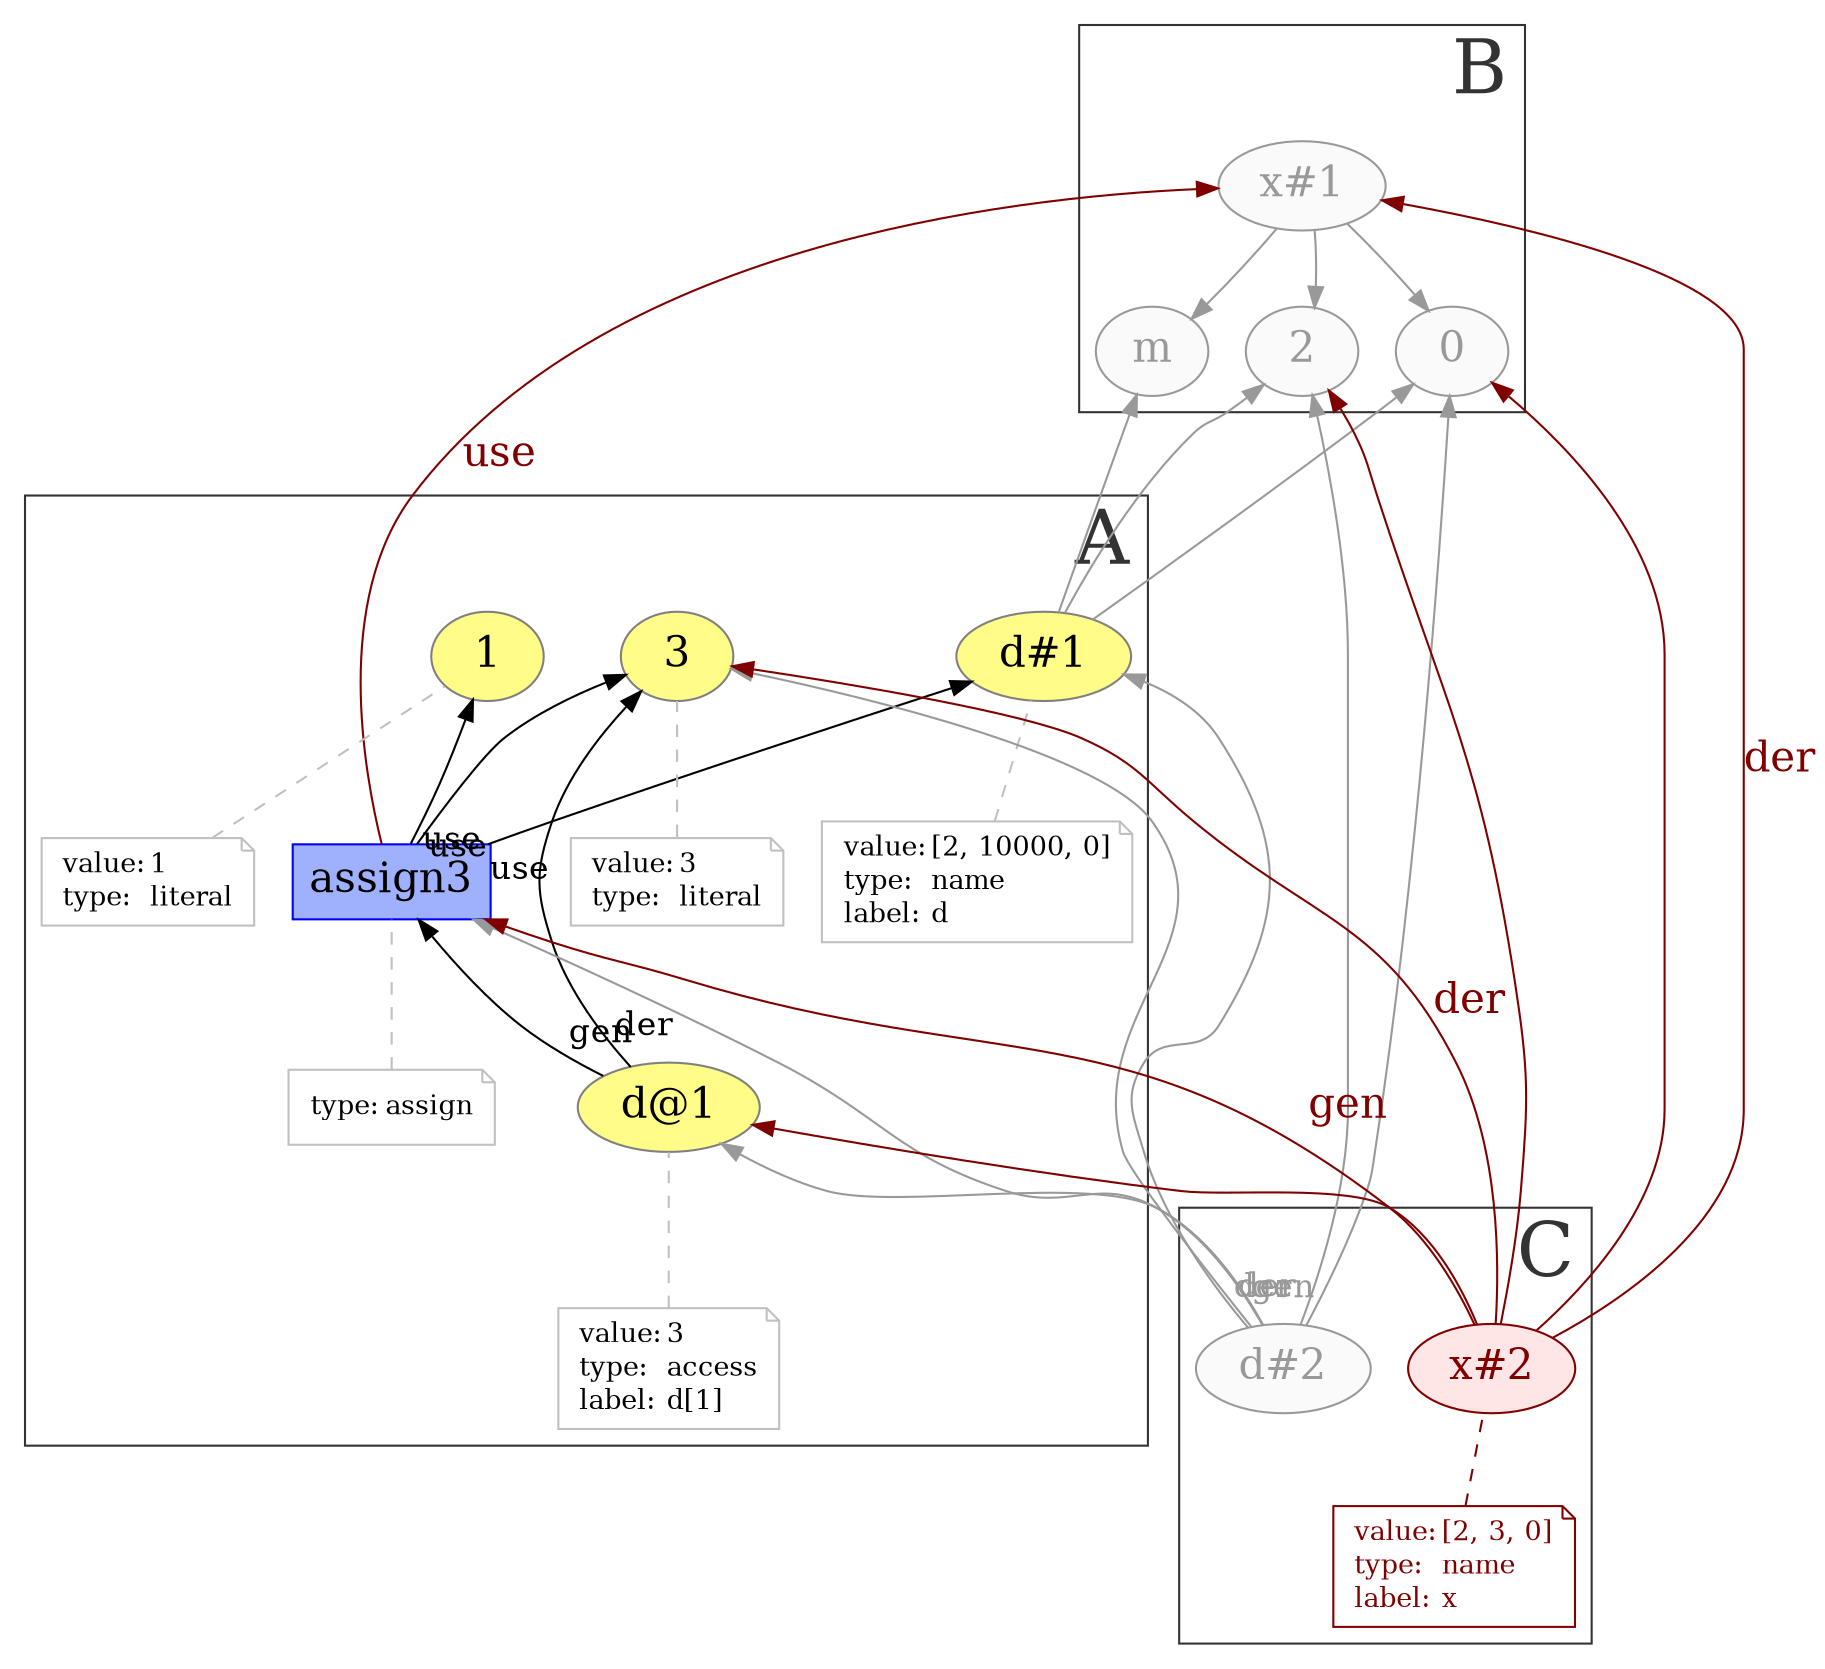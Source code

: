 digraph "PROV" { size="16,12"; rankdir="BT";
newrank=true;
splines = "spline"

subgraph cluster_0 {
    labeljust="r"
    labelloc="b"
    color = "#333333"
    fontcolor = "#333333"
    fontsize = "36"
    label = "A";
    "g/d@1"; "g/1"; "g/3"
    "g/d#1"; "g/assign3"
    
    "g/d@1-attrs"; "g/1-attrs"; "g/3-attrs"
    "g/d#1-attrs"; "g/assign3-attrs"
    
    
}
subgraph cluster_1 {
    labeljust="r"
    labelloc="b"
    color = "#333333"
    fontcolor = "#333333"
    fontsize = "36"
    label = "B";
    "g/0"; "g/m"; "g/2"; "g/x#1";
}

subgraph cluster_2 {
    labeljust="r"
    labelloc="b"
    color = "#333333"
    fontcolor = "#333333"
    fontsize = "36"
    label = "C";
    "g/d#2";
    "g/x#2"; "g/x#2-attrs" 
}

"g/m" [fillcolor="#FAFAFA",color="#999999",style="filled",fontcolor="#999999",label="m",URL="g/m",fontsize="20"]
"g/2" [fillcolor="#FAFAFA",color="#999999",style="filled",fontcolor="#999999",label="2",URL="g/2",fontsize="20"]
"g/0" [fillcolor="#FAFAFA",color="#999999",style="filled",fontcolor="#999999",label="0",URL="g/0",fontsize="20"]
"g/d#1" [fillcolor="#FFFC87",color="#808080",style="filled",label="d#1",URL="g/d#1",fontsize="20"]
"g/d#1-attrs" [color="gray",shape="note",fontsize="13",fontcolor="black",label=<<TABLE cellpadding="0" border="0">
	<TR>
	    <TD align="left">value:</TD>
	    <TD align="left">[2, 10000, 0]</TD>
	</TR>
	<TR>
	    <TD align="left">type:</TD>
	    <TD align="left">name</TD>
	</TR>
	<TR>
	    <TD align="left">label:</TD>
	    <TD align="left">d</TD>
	</TR>
</TABLE>>]
"g/d#1-attrs" -> "g/d#1" [color="gray",style="dashed",arrowhead="none"]
"g/x#1" [fillcolor="#FAFAFA",color="#999999",style="filled",fontcolor="#999999",label="x#1",URL="g/x#1",fontsize="20"]
"g/3" [fillcolor="#FFFC87",color="#808080",style="filled",label="3",URL="g/3",fontsize="20"]
"g/3-attrs" [color="gray",shape="note",fontsize="13",fontcolor="black",label=<<TABLE cellpadding="0" border="0">
	<TR>
	    <TD align="left">value:</TD>
	    <TD align="left">3</TD>
	</TR>
	<TR>
	    <TD align="left">type:</TD>
	    <TD align="left">literal</TD>
	</TR>
</TABLE>>]
"g/3-attrs" -> "g/3" [color="gray",style="dashed",arrowhead="none"]
"g/1" [fillcolor="#FFFC87",color="#808080",style="filled",label="1",URL="g/1",fontsize="20"]
"g/1-attrs" [color="gray",shape="note",fontsize="13",fontcolor="black",label=<<TABLE cellpadding="0" border="0">
	<TR>
	    <TD align="left">value:</TD>
	    <TD align="left">1</TD>
	</TR>
	<TR>
	    <TD align="left">type:</TD>
	    <TD align="left">literal</TD>
	</TR>
</TABLE>>]
"g/1-attrs" -> "g/1" [color="gray",style="dashed",arrowhead="none"]
"g/d#2" [fillcolor="#FAFAFA",color="#999999",style="filled",fontcolor="#999999",label="d#2",URL="g/d#2",fontsize="20"]
"g/x#2" [fillcolor="#ffe6e6",color="#800000",style="filled",fontcolor="#800000",label="x#2",URL="g/x#2",fontsize="20"]
"g/x#2-attrs" [color="#800000",shape="note",fontsize="13",fontcolor="#800000",label=<<TABLE cellpadding="0" border="0">
	<TR>
	    <TD align="left">value:</TD>
	    <TD align="left">[2, 3, 0]</TD>
	</TR>
	<TR>
	    <TD align="left">type:</TD>
	    <TD align="left">name</TD>
	</TR>
	<TR>
	    <TD align="left">label:</TD>
	    <TD align="left">x</TD>
	</TR>
</TABLE>>]
"g/x#2-attrs" -> "g/x#2" [color="#800000",style="dashed",arrowhead="none",fontcolor="#800000"]
"g/d@1" [fillcolor="#FFFC87",color="#808080",style="filled",label="d@1",URL="g/d@1",fontsize="20"]
"g/d@1-attrs" [color="gray",shape="note",fontsize="13",fontcolor="black",label=<<TABLE cellpadding="0" border="0">
	<TR>
	    <TD align="left">value:</TD>
	    <TD align="left">3</TD>
	</TR>
	<TR>
	    <TD align="left">type:</TD>
	    <TD align="left">access</TD>
	</TR>
	<TR>
	    <TD align="left">label:</TD>
	    <TD align="left">d[1]</TD>
	</TR>
</TABLE>>]
"g/d@1-attrs" -> "g/d@1" [color="gray",style="dashed",arrowhead="none"]
"g/d#1" -> "g/2" [fontcolor="#999999",color="#999999"]
"g/d#1" -> "g/m" [fontcolor="#999999",color="#999999"]
"g/d#1" -> "g/0" [fontcolor="#999999",color="#999999"]
"g/x#1" -> "g/2" [fontcolor="#999999",color="#999999"]
"g/x#1" -> "g/m" [fontcolor="#999999",color="#999999"]
"g/x#1" -> "g/0" [fontcolor="#999999",color="#999999"]
"g/d#2" -> "g/2" [fontcolor="#999999",color="#999999"]
"g/d#2" -> "g/d@1" [fontcolor="#999999",color="#999999"]
"g/d#2" -> "g/0" [fontcolor="#999999",color="#999999"]
"g/x#2" -> "g/2" [color="#800000",fontcolor="#800000"]
"g/x#2" -> "g/d@1" [color="#800000",fontcolor="#800000"]
"g/x#2" -> "g/0" [color="#800000",fontcolor="#800000"]
"g/assign3" [fillcolor="#9FB1FC",color="#0000FF",shape="polygon",sides="4",style="filled",label="assign3",URL="g/assign3",fontsize="20"]
"g/assign3-attrs" [color="gray",shape="note",fontsize="13",fontcolor="black",label=<<TABLE cellpadding="0" border="0">
	<TR>
	    <TD align="left">type:</TD>
	    <TD align="left">assign</TD>
	</TR>
</TABLE>>]
"g/assign3-attrs" -> "g/assign3" [color="gray",style="dashed",arrowhead="none"]
"g/d#2" -> "g/d#1" [labelfontsize="16",labeldistance="2",labelangle="60.0",rotation="20",taillabel="der",fontcolor="#999999",color="#999999"]
"g/assign3" -> "g/d#1" [labelfontsize="16",labeldistance="2",labelangle="60.0",rotation="20",taillabel="use"]
"g/d#2" -> "g/3" [labelfontsize="16",labeldistance="2",labelangle="60.0",rotation="20",taillabel="der",fontcolor="#999999",color="#999999"]
"g/x#2" -> "g/x#1" [fontsize="20",labeldistance="2",color="#800000",labelangle="60.0",rotation="20",label="der",fontcolor="#800000"]
"g/x#2" -> "g/3" [fontsize="20",labeldistance="2",color="#800000",labelangle="60.0",rotation="20",label="der",fontcolor="#800000"]
"g/d@1" -> "g/3" [labelfontsize="16",labeldistance="2",labelangle="60.0",rotation="20",taillabel="der"]
"g/assign3" -> "g/1" [labelfontsize="16",labeldistance="2",labelangle="60.0",rotation="20",taillabel="use"]

"g/m" -> "g/x#1" [style=invis]
"g/2" -> "g/x#1" [style=invis]
"g/0" -> "g/x#1" [style=invis]
"g/assign3" -> "g/x#1" [fontsize="20",labeldistance="2",color="#800000",labelangle="60.0",rotation="20",label="use",fontcolor="#800000"]
"g/assign3" -> "g/3" [labelfontsize="16",labeldistance="2",labelangle="60.0",rotation="20",taillabel="use"]
"g/d#2" -> "g/assign3" [labelfontsize="16",labeldistance="2",labelangle="60.0",rotation="20",taillabel="gen",fontcolor="#999999",color="#999999"]
"g/d@1" -> "g/assign3" [labelfontsize="16",labeldistance="2",labelangle="60.0",rotation="20",taillabel="gen"]
"g/x#2" -> "g/assign3" [fontsize="20",labeldistance="2",color="#800000",labelangle="60.0",rotation="20",label="gen",fontcolor="#800000"]
}